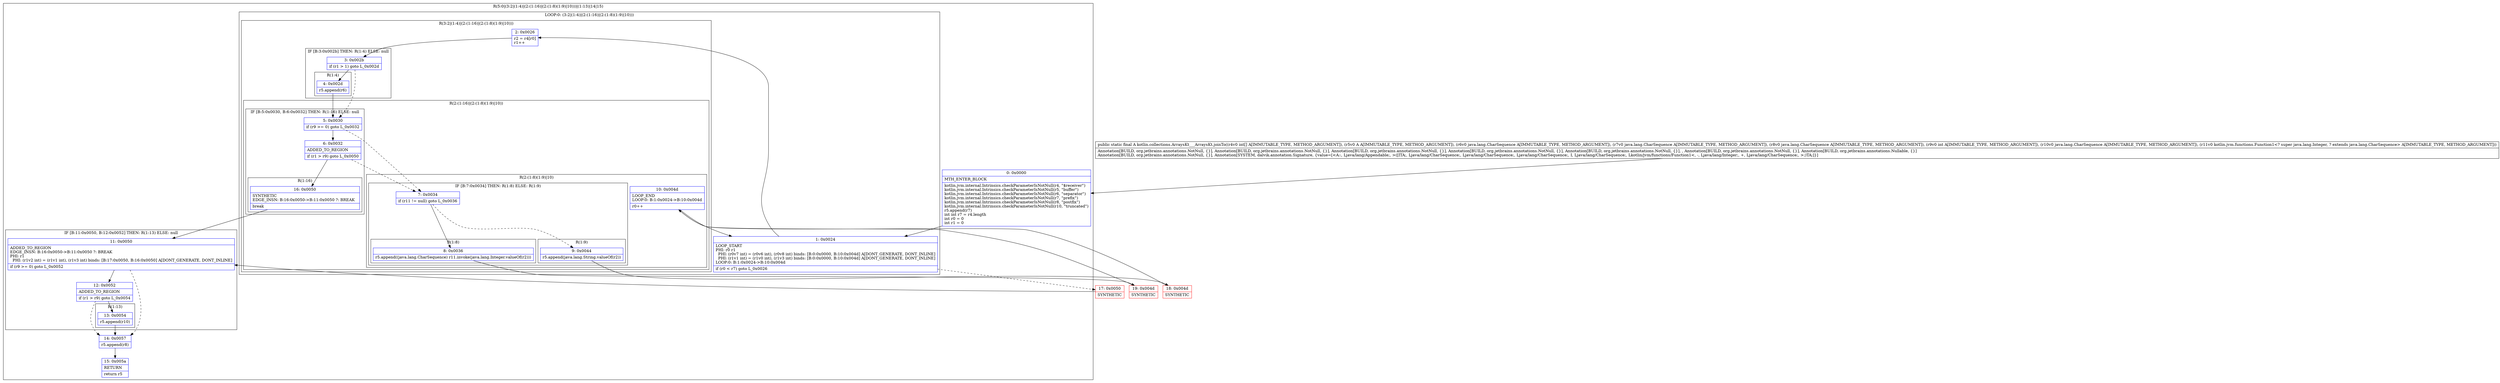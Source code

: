 digraph "CFG forkotlin.collections.ArraysKt___ArraysKt.joinTo([ILjava\/lang\/Appendable;Ljava\/lang\/CharSequence;Ljava\/lang\/CharSequence;Ljava\/lang\/CharSequence;ILjava\/lang\/CharSequence;Lkotlin\/jvm\/functions\/Function1;)Ljava\/lang\/Appendable;" {
subgraph cluster_Region_1783623599 {
label = "R(5:0|(3:2|(1:4)|(2:(1:16)|(2:(1:8)(1:9)|10)))|(1:13)|14|15)";
node [shape=record,color=blue];
Node_0 [shape=record,label="{0\:\ 0x0000|MTH_ENTER_BLOCK\l|kotlin.jvm.internal.Intrinsics.checkParameterIsNotNull(r4, \"$receiver\")\lkotlin.jvm.internal.Intrinsics.checkParameterIsNotNull(r5, \"buffer\")\lkotlin.jvm.internal.Intrinsics.checkParameterIsNotNull(r6, \"separator\")\lkotlin.jvm.internal.Intrinsics.checkParameterIsNotNull(r7, \"prefix\")\lkotlin.jvm.internal.Intrinsics.checkParameterIsNotNull(r8, \"postfix\")\lkotlin.jvm.internal.Intrinsics.checkParameterIsNotNull(r10, \"truncated\")\lr5.append(r7)\lint int r7 = r4.length\lint r0 = 0\lint r1 = 0\l}"];
subgraph cluster_LoopRegion_985339100 {
label = "LOOP:0: (3:2|(1:4)|(2:(1:16)|(2:(1:8)(1:9)|10)))";
node [shape=record,color=blue];
Node_1 [shape=record,label="{1\:\ 0x0024|LOOP_START\lPHI: r0 r1 \l  PHI: (r0v7 int) = (r0v6 int), (r0v8 int) binds: [B:0:0x0000, B:10:0x004d] A[DONT_GENERATE, DONT_INLINE]\l  PHI: (r1v1 int) = (r1v0 int), (r1v3 int) binds: [B:0:0x0000, B:10:0x004d] A[DONT_GENERATE, DONT_INLINE]\lLOOP:0: B:1:0x0024\-\>B:10:0x004d\l|if (r0 \< r7) goto L_0x0026\l}"];
subgraph cluster_Region_844340795 {
label = "R(3:2|(1:4)|(2:(1:16)|(2:(1:8)(1:9)|10)))";
node [shape=record,color=blue];
Node_2 [shape=record,label="{2\:\ 0x0026|r2 = r4[r0]\lr1++\l}"];
subgraph cluster_IfRegion_15950049 {
label = "IF [B:3:0x002b] THEN: R(1:4) ELSE: null";
node [shape=record,color=blue];
Node_3 [shape=record,label="{3\:\ 0x002b|if (r1 \> 1) goto L_0x002d\l}"];
subgraph cluster_Region_1607997594 {
label = "R(1:4)";
node [shape=record,color=blue];
Node_4 [shape=record,label="{4\:\ 0x002d|r5.append(r6)\l}"];
}
}
subgraph cluster_Region_1949681863 {
label = "R(2:(1:16)|(2:(1:8)(1:9)|10))";
node [shape=record,color=blue];
subgraph cluster_IfRegion_780108930 {
label = "IF [B:5:0x0030, B:6:0x0032] THEN: R(1:16) ELSE: null";
node [shape=record,color=blue];
Node_5 [shape=record,label="{5\:\ 0x0030|if (r9 \>= 0) goto L_0x0032\l}"];
Node_6 [shape=record,label="{6\:\ 0x0032|ADDED_TO_REGION\l|if (r1 \> r9) goto L_0x0050\l}"];
subgraph cluster_Region_2059099115 {
label = "R(1:16)";
node [shape=record,color=blue];
Node_16 [shape=record,label="{16\:\ 0x0050|SYNTHETIC\lEDGE_INSN: B:16:0x0050\-\>B:11:0x0050 ?: BREAK  \l|break\l}"];
}
}
subgraph cluster_Region_1116559310 {
label = "R(2:(1:8)(1:9)|10)";
node [shape=record,color=blue];
subgraph cluster_IfRegion_415542676 {
label = "IF [B:7:0x0034] THEN: R(1:8) ELSE: R(1:9)";
node [shape=record,color=blue];
Node_7 [shape=record,label="{7\:\ 0x0034|if (r11 != null) goto L_0x0036\l}"];
subgraph cluster_Region_130509534 {
label = "R(1:8)";
node [shape=record,color=blue];
Node_8 [shape=record,label="{8\:\ 0x0036|r5.append((java.lang.CharSequence) r11.invoke(java.lang.Integer.valueOf(r2)))\l}"];
}
subgraph cluster_Region_1567553809 {
label = "R(1:9)";
node [shape=record,color=blue];
Node_9 [shape=record,label="{9\:\ 0x0044|r5.append(java.lang.String.valueOf(r2))\l}"];
}
}
Node_10 [shape=record,label="{10\:\ 0x004d|LOOP_END\lLOOP:0: B:1:0x0024\-\>B:10:0x004d\l|r0++\l}"];
}
}
}
}
subgraph cluster_IfRegion_357881715 {
label = "IF [B:11:0x0050, B:12:0x0052] THEN: R(1:13) ELSE: null";
node [shape=record,color=blue];
Node_11 [shape=record,label="{11\:\ 0x0050|ADDED_TO_REGION\lEDGE_INSN: B:16:0x0050\-\>B:11:0x0050 ?: BREAK  \lPHI: r1 \l  PHI: (r1v2 int) = (r1v1 int), (r1v3 int) binds: [B:17:0x0050, B:16:0x0050] A[DONT_GENERATE, DONT_INLINE]\l|if (r9 \>= 0) goto L_0x0052\l}"];
Node_12 [shape=record,label="{12\:\ 0x0052|ADDED_TO_REGION\l|if (r1 \> r9) goto L_0x0054\l}"];
subgraph cluster_Region_2099942740 {
label = "R(1:13)";
node [shape=record,color=blue];
Node_13 [shape=record,label="{13\:\ 0x0054|r5.append(r10)\l}"];
}
}
Node_14 [shape=record,label="{14\:\ 0x0057|r5.append(r8)\l}"];
Node_15 [shape=record,label="{15\:\ 0x005a|RETURN\l|return r5\l}"];
}
Node_17 [shape=record,color=red,label="{17\:\ 0x0050|SYNTHETIC\l}"];
Node_18 [shape=record,color=red,label="{18\:\ 0x004d|SYNTHETIC\l}"];
Node_19 [shape=record,color=red,label="{19\:\ 0x004d|SYNTHETIC\l}"];
MethodNode[shape=record,label="{public static final A kotlin.collections.ArraysKt___ArraysKt.joinTo((r4v0 int[] A[IMMUTABLE_TYPE, METHOD_ARGUMENT]), (r5v0 A A[IMMUTABLE_TYPE, METHOD_ARGUMENT]), (r6v0 java.lang.CharSequence A[IMMUTABLE_TYPE, METHOD_ARGUMENT]), (r7v0 java.lang.CharSequence A[IMMUTABLE_TYPE, METHOD_ARGUMENT]), (r8v0 java.lang.CharSequence A[IMMUTABLE_TYPE, METHOD_ARGUMENT]), (r9v0 int A[IMMUTABLE_TYPE, METHOD_ARGUMENT]), (r10v0 java.lang.CharSequence A[IMMUTABLE_TYPE, METHOD_ARGUMENT]), (r11v0 kotlin.jvm.functions.Function1\<? super java.lang.Integer, ? extends java.lang.CharSequence\> A[IMMUTABLE_TYPE, METHOD_ARGUMENT]))  | Annotation[BUILD, org.jetbrains.annotations.NotNull, \{\}], Annotation[BUILD, org.jetbrains.annotations.NotNull, \{\}], Annotation[BUILD, org.jetbrains.annotations.NotNull, \{\}], Annotation[BUILD, org.jetbrains.annotations.NotNull, \{\}], Annotation[BUILD, org.jetbrains.annotations.NotNull, \{\}], , Annotation[BUILD, org.jetbrains.annotations.NotNull, \{\}], Annotation[BUILD, org.jetbrains.annotations.Nullable, \{\}]\lAnnotation[BUILD, org.jetbrains.annotations.NotNull, \{\}], Annotation[SYSTEM, dalvik.annotation.Signature, \{value=[\<A::, Ljava\/lang\/Appendable;, \>([ITA;, Ljava\/lang\/CharSequence;, Ljava\/lang\/CharSequence;, Ljava\/lang\/CharSequence;, I, Ljava\/lang\/CharSequence;, Lkotlin\/jvm\/functions\/Function1\<, \-, Ljava\/lang\/Integer;, +, Ljava\/lang\/CharSequence;, \>;)TA;]\}]\l}"];
MethodNode -> Node_0;
Node_0 -> Node_1;
Node_1 -> Node_2;
Node_1 -> Node_17[style=dashed];
Node_2 -> Node_3;
Node_3 -> Node_4;
Node_3 -> Node_5[style=dashed];
Node_4 -> Node_5;
Node_5 -> Node_6;
Node_5 -> Node_7[style=dashed];
Node_6 -> Node_7[style=dashed];
Node_6 -> Node_16;
Node_16 -> Node_11;
Node_7 -> Node_8;
Node_7 -> Node_9[style=dashed];
Node_8 -> Node_19;
Node_9 -> Node_18;
Node_10 -> Node_1;
Node_11 -> Node_12;
Node_11 -> Node_14[style=dashed];
Node_12 -> Node_13;
Node_12 -> Node_14[style=dashed];
Node_13 -> Node_14;
Node_14 -> Node_15;
Node_17 -> Node_11;
Node_18 -> Node_10;
Node_19 -> Node_10;
}

